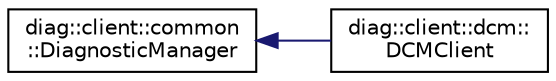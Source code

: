 digraph "Graphical Class Hierarchy"
{
 // LATEX_PDF_SIZE
  edge [fontname="Helvetica",fontsize="10",labelfontname="Helvetica",labelfontsize="10"];
  node [fontname="Helvetica",fontsize="10",shape=record];
  rankdir="LR";
  Node0 [label="diag::client::common\l::DiagnosticManager",height=0.2,width=0.4,color="black", fillcolor="white", style="filled",URL="$classdiag_1_1client_1_1common_1_1DiagnosticManager.html",tooltip="Parent class to create Diagnostic Manager."];
  Node0 -> Node1 [dir="back",color="midnightblue",fontsize="10",style="solid",fontname="Helvetica"];
  Node1 [label="diag::client::dcm::\lDCMClient",height=0.2,width=0.4,color="black", fillcolor="white", style="filled",URL="$classdiag_1_1client_1_1dcm_1_1DCMClient.html",tooltip="Class to create Diagnostic Manager Client functionality."];
}

